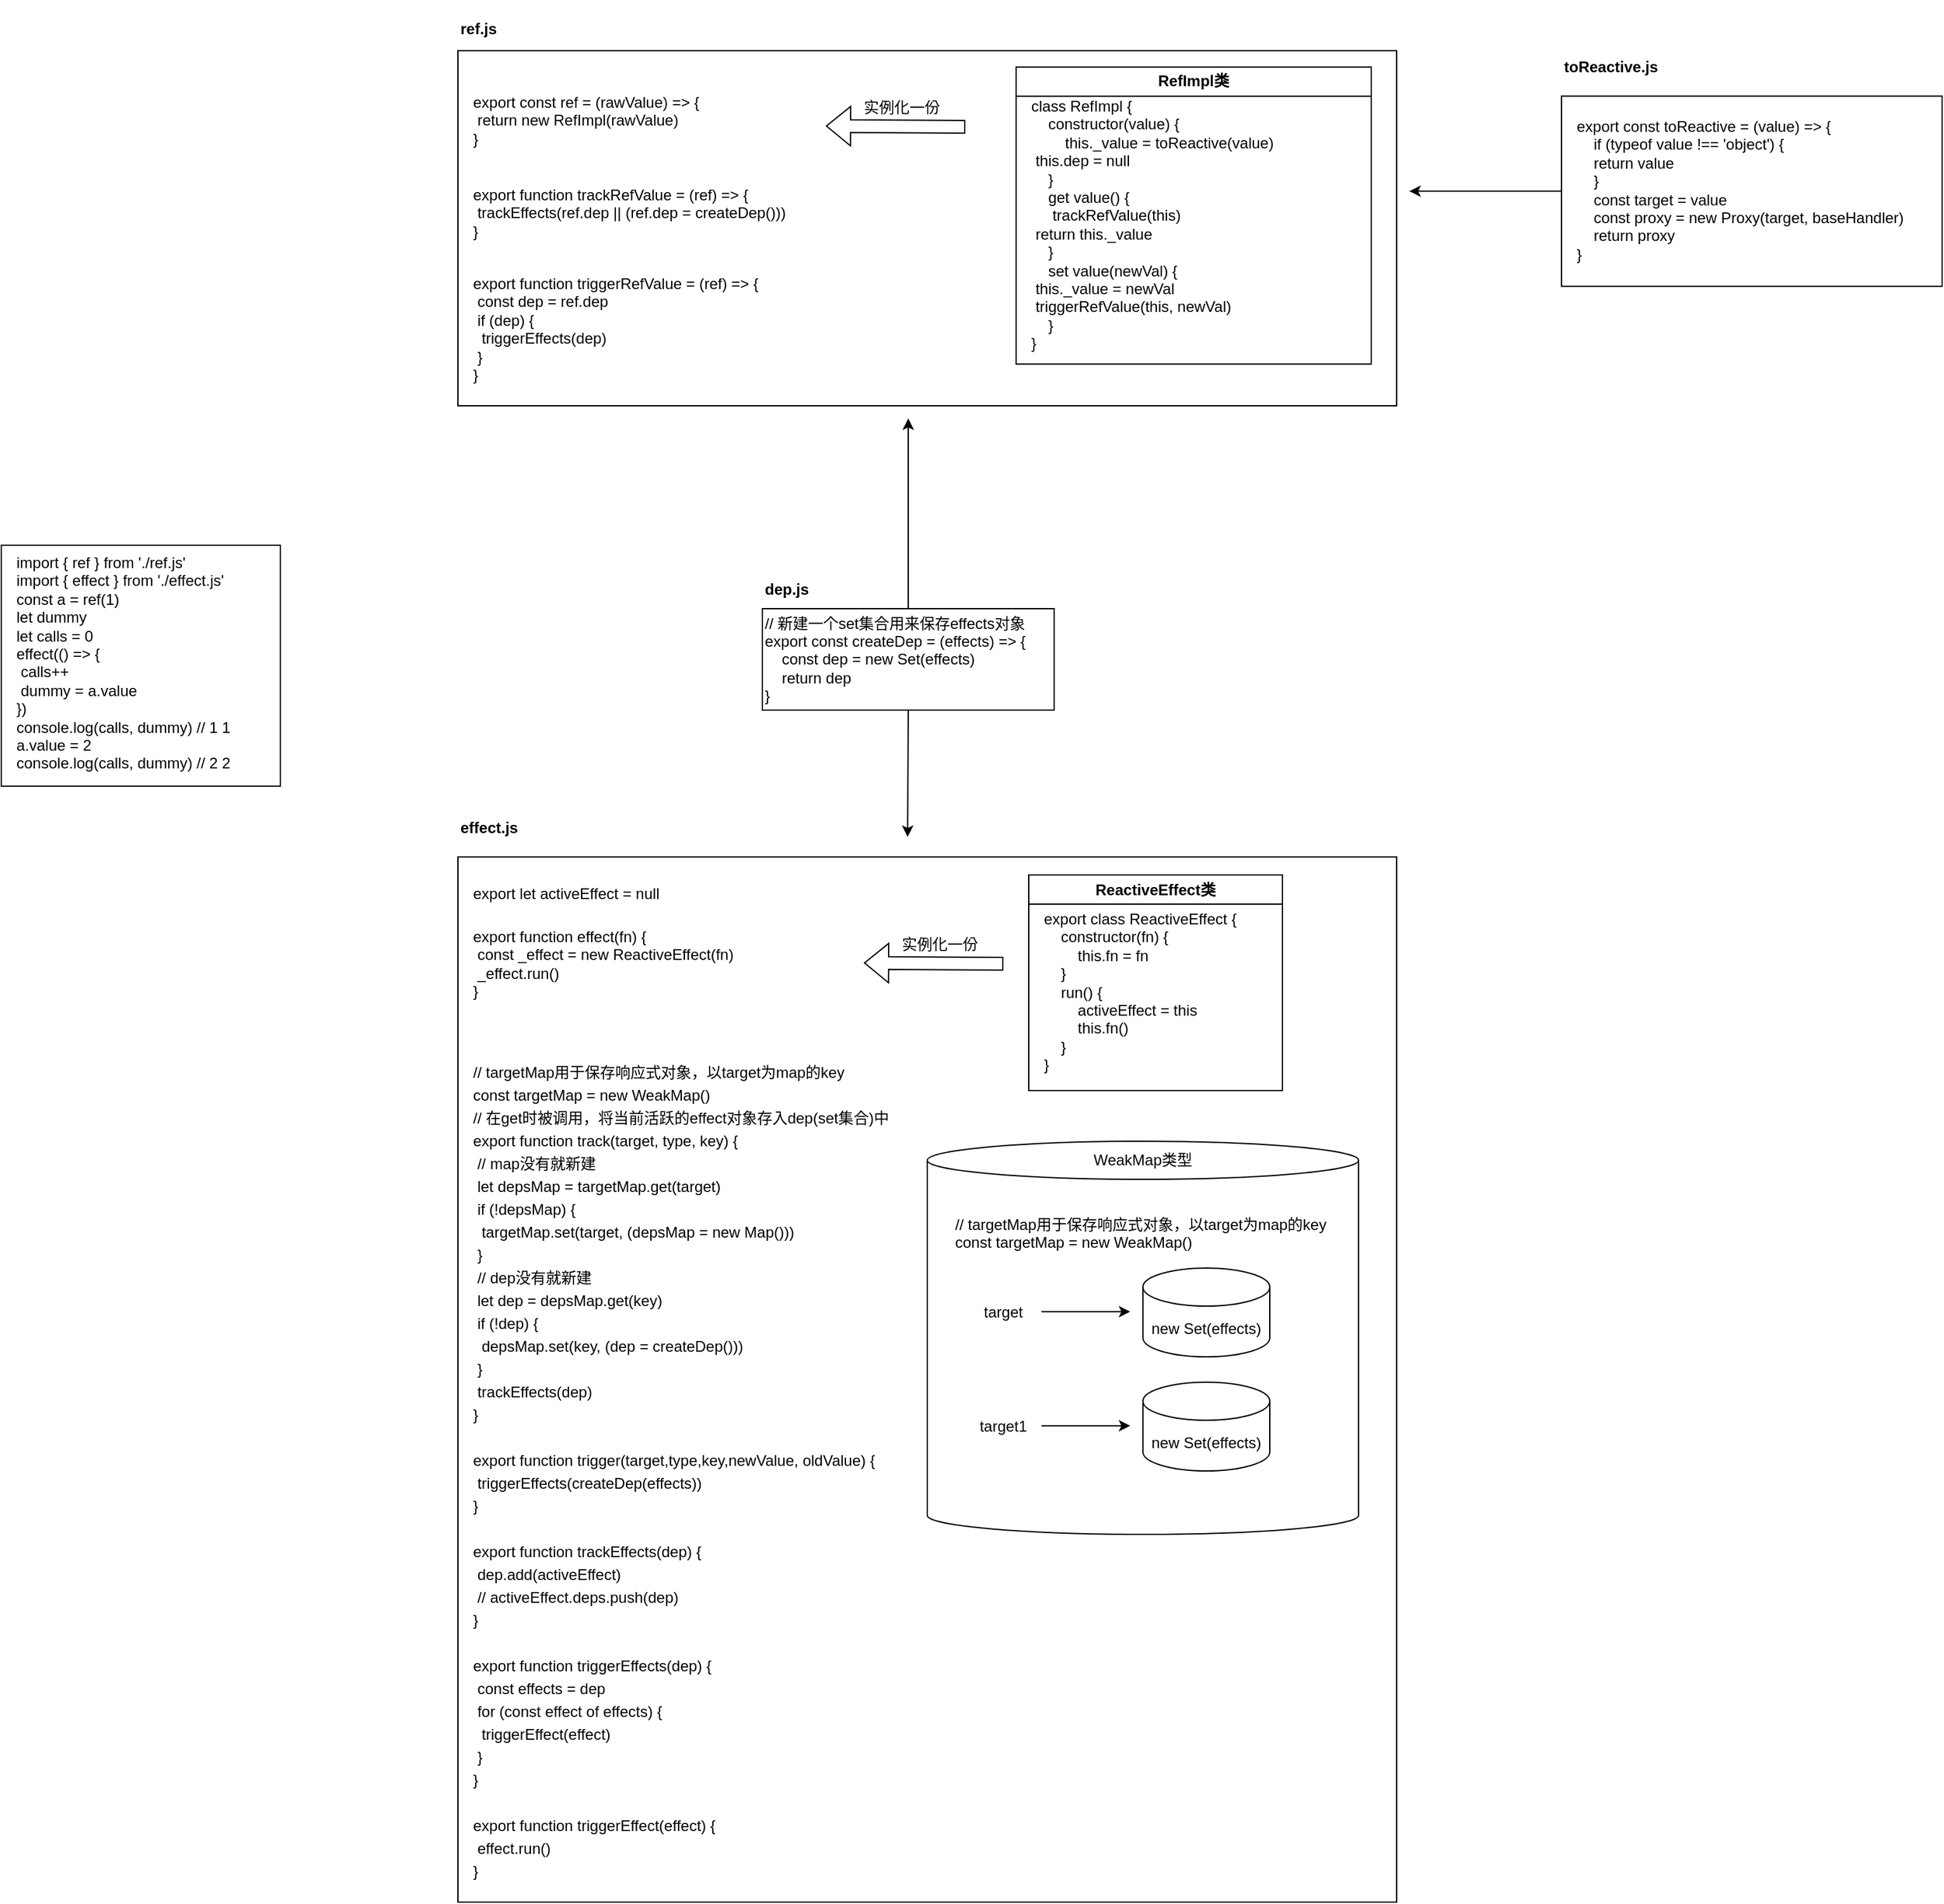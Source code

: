 <mxfile version="20.8.16" type="github">
  <diagram name="Page-1" id="0Q7t6ijoDG1jxrJWOxci">
    <mxGraphModel dx="2849" dy="1983" grid="1" gridSize="10" guides="1" tooltips="1" connect="1" arrows="1" fold="1" page="0" pageScale="1" pageWidth="850" pageHeight="1100" math="0" shadow="0">
      <root>
        <mxCell id="0" />
        <mxCell id="1" parent="0" />
        <mxCell id="T-G6s2uSpHPfjvhsTkFT-4" value="" style="rounded=0;whiteSpace=wrap;html=1;container=0;" vertex="1" parent="1">
          <mxGeometry x="-80" y="125.79" width="740" height="824.21" as="geometry" />
        </mxCell>
        <mxCell id="T-G6s2uSpHPfjvhsTkFT-5" value="effect.js" style="text;strokeColor=none;align=left;fillColor=none;html=1;verticalAlign=middle;whiteSpace=wrap;rounded=0;fontStyle=1;container=0;" vertex="1" parent="1">
          <mxGeometry x="-80" y="80" width="87" height="45.789" as="geometry" />
        </mxCell>
        <mxCell id="T-G6s2uSpHPfjvhsTkFT-15" value="" style="group" vertex="1" connectable="0" parent="1">
          <mxGeometry x="160" y="-100" width="230" height="110" as="geometry" />
        </mxCell>
        <mxCell id="T-G6s2uSpHPfjvhsTkFT-1" value="" style="rounded=0;whiteSpace=wrap;html=1;" vertex="1" parent="T-G6s2uSpHPfjvhsTkFT-15">
          <mxGeometry y="30" width="230" height="80" as="geometry" />
        </mxCell>
        <mxCell id="T-G6s2uSpHPfjvhsTkFT-13" value="" style="group" vertex="1" connectable="0" parent="T-G6s2uSpHPfjvhsTkFT-15">
          <mxGeometry width="230" height="110" as="geometry" />
        </mxCell>
        <mxCell id="T-G6s2uSpHPfjvhsTkFT-14" value="" style="group" vertex="1" connectable="0" parent="T-G6s2uSpHPfjvhsTkFT-13">
          <mxGeometry width="230" height="110" as="geometry" />
        </mxCell>
        <mxCell id="T-G6s2uSpHPfjvhsTkFT-2" value="&lt;div data-lake_diagram_content_editor_data=&quot;true&quot;&gt;&lt;div&gt;// 新建一个set集合用来保存effects对象&lt;/div&gt;export const createDep = (effects) =&amp;gt; {&lt;div&gt;&amp;nbsp; &amp;nbsp; const dep = new Set(effects)&lt;/div&gt;&lt;div&gt;&amp;nbsp; &amp;nbsp; return dep&lt;/div&gt;&lt;div&gt;}&lt;/div&gt;&lt;/div&gt;" style="text;strokeColor=none;align=left;fillColor=none;html=1;verticalAlign=middle;whiteSpace=wrap;rounded=0;" vertex="1" parent="T-G6s2uSpHPfjvhsTkFT-14">
          <mxGeometry y="30" width="230" height="80" as="geometry" />
        </mxCell>
        <mxCell id="T-G6s2uSpHPfjvhsTkFT-3" value="dep.js" style="text;strokeColor=none;align=left;fillColor=none;html=1;verticalAlign=middle;whiteSpace=wrap;rounded=0;fontStyle=1" vertex="1" parent="T-G6s2uSpHPfjvhsTkFT-14">
          <mxGeometry width="60" height="30" as="geometry" />
        </mxCell>
        <mxCell id="T-G6s2uSpHPfjvhsTkFT-16" value="&lt;div style=&quot;line-height: 18px;&quot;&gt;&lt;span style=&quot;background-color: rgb(255, 255, 255);&quot;&gt;// targetMap用于保存响应式对象，以target为map的key&lt;br&gt;&lt;/span&gt;&lt;div style=&quot;&quot;&gt;&lt;span style=&quot;background-color: rgb(255, 255, 255);&quot;&gt;const targetMap = new WeakMap()&lt;/span&gt;&lt;/div&gt;&lt;div style=&quot;&quot;&gt;&lt;span style=&quot;background-color: rgb(255, 255, 255);&quot;&gt;// 在get时被调用，将当前活跃的effect对象存入dep(set集合)中&lt;/span&gt;&lt;/div&gt;&lt;div style=&quot;&quot;&gt;&lt;span style=&quot;background-color: rgb(255, 255, 255);&quot;&gt;export function track(target, type, key) {&lt;/span&gt;&lt;/div&gt;&lt;div style=&quot;&quot;&gt;&lt;span style=&quot;background-color: rgb(255, 255, 255);&quot;&gt;&lt;span style=&quot;white-space: pre;&quot;&gt;	&lt;/span&gt;// map没有就新建&lt;br&gt;&lt;/span&gt;&lt;/div&gt;&lt;div style=&quot;&quot;&gt;    &lt;span style=&quot;background-color: rgb(255, 255, 255);&quot;&gt;&lt;span style=&quot;white-space: pre;&quot;&gt;	&lt;/span&gt;let depsMap = targetMap.get(target)&lt;/span&gt;&lt;/div&gt;&lt;div style=&quot;&quot;&gt;    &lt;span style=&quot;background-color: rgb(255, 255, 255);&quot;&gt;&lt;span style=&quot;white-space: pre;&quot;&gt;	&lt;/span&gt;if (!depsMap) {&lt;/span&gt;&lt;/div&gt;&lt;div style=&quot;&quot;&gt;        &lt;span style=&quot;background-color: rgb(255, 255, 255);&quot;&gt;&lt;span style=&quot;white-space: pre;&quot;&gt;	&lt;/span&gt;&lt;span style=&quot;white-space: pre;&quot;&gt;	&lt;/span&gt;targetMap.set(target, (depsMap = new Map()))&lt;/span&gt;&lt;/div&gt;&lt;div style=&quot;&quot;&gt;&lt;span style=&quot;background-color: rgb(255, 255, 255);&quot;&gt;    &lt;span style=&quot;white-space: pre;&quot;&gt;	&lt;/span&gt;}&lt;/span&gt;&lt;/div&gt;&lt;div style=&quot;&quot;&gt;&lt;span style=&quot;background-color: rgb(255, 255, 255);&quot;&gt;&lt;span style=&quot;white-space: pre;&quot;&gt;	&lt;/span&gt;// dep没有就新建&lt;/span&gt;&lt;/div&gt;&lt;div style=&quot;&quot;&gt;    &lt;span style=&quot;background-color: rgb(255, 255, 255);&quot;&gt;&lt;span style=&quot;white-space: pre;&quot;&gt;	&lt;/span&gt;let dep = depsMap.get(key)&lt;/span&gt;&lt;/div&gt;&lt;div style=&quot;&quot;&gt;    &lt;span style=&quot;background-color: rgb(255, 255, 255);&quot;&gt;&lt;span style=&quot;white-space: pre;&quot;&gt;	&lt;/span&gt;if (!dep) {&lt;/span&gt;&lt;/div&gt;&lt;div style=&quot;&quot;&gt;        &lt;span style=&quot;background-color: rgb(255, 255, 255);&quot;&gt;&lt;span style=&quot;white-space: pre;&quot;&gt;	&lt;/span&gt;&lt;span style=&quot;white-space: pre;&quot;&gt;	&lt;/span&gt;depsMap.set(key, (dep = createDep()))&lt;/span&gt;&lt;/div&gt;&lt;div style=&quot;&quot;&gt;&lt;span style=&quot;background-color: rgb(255, 255, 255);&quot;&gt;    &lt;span style=&quot;white-space: pre;&quot;&gt;	&lt;/span&gt;}&lt;/span&gt;&lt;/div&gt;&lt;div style=&quot;&quot;&gt;    &lt;span style=&quot;background-color: rgb(255, 255, 255);&quot;&gt;&lt;span style=&quot;white-space: pre;&quot;&gt;	&lt;/span&gt;trackEffects(dep)&lt;/span&gt;&lt;/div&gt;&lt;div style=&quot;&quot;&gt;&lt;span style=&quot;background-color: rgb(255, 255, 255);&quot;&gt;}&lt;/span&gt;&lt;/div&gt;&lt;span style=&quot;background-color: rgb(255, 255, 255);&quot;&gt;&lt;br&gt;&lt;/span&gt;&lt;div style=&quot;&quot;&gt;&lt;span style=&quot;background-color: rgb(255, 255, 255);&quot;&gt;export function trigger(target,type,key,newValue, oldValue) {&lt;/span&gt;&lt;/div&gt;&lt;div style=&quot;&quot;&gt;    &lt;span style=&quot;background-color: rgb(255, 255, 255);&quot;&gt;&lt;span style=&quot;white-space: pre;&quot;&gt;	&lt;/span&gt;triggerEffects(createDep(effects))&lt;/span&gt;&lt;/div&gt;&lt;div style=&quot;&quot;&gt;&lt;span style=&quot;background-color: rgb(255, 255, 255);&quot;&gt;}&lt;/span&gt;&lt;/div&gt;&lt;span style=&quot;background-color: rgb(255, 255, 255);&quot;&gt;&lt;br&gt;&lt;/span&gt;&lt;div style=&quot;&quot;&gt;&lt;span style=&quot;background-color: rgb(255, 255, 255);&quot;&gt;export function trackEffects(dep) {&lt;/span&gt;&lt;/div&gt;&lt;div style=&quot;&quot;&gt;    &lt;span style=&quot;background-color: rgb(255, 255, 255);&quot;&gt;&lt;span style=&quot;white-space: pre;&quot;&gt;	&lt;/span&gt;dep.add(activeEffect)&lt;/span&gt;&lt;/div&gt;&lt;div style=&quot;&quot;&gt;    &lt;span style=&quot;background-color: rgb(255, 255, 255);&quot;&gt;&lt;span style=&quot;white-space: pre;&quot;&gt;	&lt;/span&gt;// activeEffect.deps.push(dep)&lt;/span&gt;&lt;/div&gt;&lt;div style=&quot;&quot;&gt;&lt;span style=&quot;background-color: rgb(255, 255, 255);&quot;&gt;}&lt;/span&gt;&lt;/div&gt;&lt;span style=&quot;background-color: rgb(255, 255, 255);&quot;&gt;&lt;br&gt;&lt;/span&gt;&lt;div style=&quot;&quot;&gt;&lt;span style=&quot;background-color: rgb(255, 255, 255);&quot;&gt;export function triggerEffects(dep) {&lt;/span&gt;&lt;/div&gt;&lt;div style=&quot;&quot;&gt;    &lt;span style=&quot;background-color: rgb(255, 255, 255);&quot;&gt;&lt;span style=&quot;white-space: pre;&quot;&gt;	&lt;/span&gt;const effects = dep&lt;/span&gt;&lt;/div&gt;&lt;div style=&quot;&quot;&gt;    &lt;span style=&quot;background-color: rgb(255, 255, 255);&quot;&gt;&lt;span style=&quot;white-space: pre;&quot;&gt;	&lt;/span&gt;for (const effect of effects) {&lt;/span&gt;&lt;/div&gt;&lt;div style=&quot;&quot;&gt;        &lt;span style=&quot;background-color: rgb(255, 255, 255);&quot;&gt;&lt;span style=&quot;white-space: pre;&quot;&gt;	&lt;/span&gt;&lt;span style=&quot;white-space: pre;&quot;&gt;	&lt;/span&gt;triggerEffect(effect)&lt;/span&gt;&lt;/div&gt;&lt;div style=&quot;&quot;&gt;&lt;span style=&quot;background-color: rgb(255, 255, 255);&quot;&gt;    &lt;span style=&quot;white-space: pre;&quot;&gt;	&lt;/span&gt;}&lt;/span&gt;&lt;/div&gt;&lt;div style=&quot;&quot;&gt;&lt;span style=&quot;background-color: rgb(255, 255, 255);&quot;&gt;}&lt;/span&gt;&lt;/div&gt;&lt;span style=&quot;background-color: rgb(255, 255, 255);&quot;&gt;&lt;br&gt;&lt;/span&gt;&lt;div style=&quot;&quot;&gt;&lt;span style=&quot;background-color: rgb(255, 255, 255);&quot;&gt;export function triggerEffect(effect) {&lt;/span&gt;&lt;/div&gt;&lt;div style=&quot;&quot;&gt;    &lt;span style=&quot;background-color: rgb(255, 255, 255);&quot;&gt;&lt;span style=&quot;white-space: pre;&quot;&gt;	&lt;/span&gt;effect.run()&lt;/span&gt;&lt;/div&gt;&lt;div style=&quot;&quot;&gt;&lt;span style=&quot;background-color: rgb(255, 255, 255);&quot;&gt;}&lt;/span&gt;&lt;/div&gt;&lt;/div&gt;" style="text;strokeColor=none;align=left;fillColor=none;html=1;verticalAlign=middle;whiteSpace=wrap;rounded=0;" vertex="1" parent="1">
          <mxGeometry x="-70" y="310" width="330" height="600" as="geometry" />
        </mxCell>
        <mxCell id="T-G6s2uSpHPfjvhsTkFT-36" value="ReactiveEffect类" style="swimlane;whiteSpace=wrap;html=1;labelBackgroundColor=#FFFFFF;fontFamily=Helvetica;fontColor=#000000;" vertex="1" parent="1">
          <mxGeometry x="370" y="140" width="200" height="170" as="geometry" />
        </mxCell>
        <mxCell id="T-G6s2uSpHPfjvhsTkFT-6" value="&lt;div data-lake_diagram_content_editor_data=&quot;true&quot;&gt;&lt;div data-lake_diagram_content_editor_data=&quot;true&quot;&gt;&lt;span style=&quot;background-color: initial;&quot;&gt;export class ReactiveEffect {&lt;/span&gt;&lt;/div&gt;&lt;/div&gt;&lt;div data-lake_diagram_content_editor_data=&quot;true&quot;&gt;&lt;div&gt;&amp;nbsp; &amp;nbsp; constructor(fn) {&lt;/div&gt;&lt;div&gt;&amp;nbsp; &amp;nbsp; &amp;nbsp; &amp;nbsp; this.fn = fn&lt;/div&gt;&lt;div&gt;&amp;nbsp; &amp;nbsp; }&lt;/div&gt;&lt;div&gt;&amp;nbsp; &amp;nbsp; run() {&lt;/div&gt;&lt;div&gt;&amp;nbsp; &amp;nbsp; &amp;nbsp; &amp;nbsp; activeEffect = this&lt;/div&gt;&lt;div&gt;&amp;nbsp; &amp;nbsp; &amp;nbsp; &amp;nbsp; this.fn()&lt;/div&gt;&lt;div&gt;&amp;nbsp; &amp;nbsp; }&lt;/div&gt;&lt;div&gt;}&lt;/div&gt;&lt;/div&gt;" style="text;strokeColor=none;align=left;fillColor=none;html=1;verticalAlign=top;whiteSpace=wrap;rounded=0;container=0;" vertex="1" parent="T-G6s2uSpHPfjvhsTkFT-36">
          <mxGeometry x="10" y="21.05" width="180" height="148.95" as="geometry" />
        </mxCell>
        <mxCell id="T-G6s2uSpHPfjvhsTkFT-49" value="" style="group" vertex="1" connectable="0" parent="1">
          <mxGeometry x="290" y="350" width="340" height="310" as="geometry" />
        </mxCell>
        <mxCell id="T-G6s2uSpHPfjvhsTkFT-18" value="" style="shape=cylinder3;whiteSpace=wrap;html=1;boundedLbl=1;backgroundOutline=1;size=15;labelBackgroundColor=#FFFFFF;fontFamily=Helvetica;fontColor=#000000;" vertex="1" parent="T-G6s2uSpHPfjvhsTkFT-49">
          <mxGeometry width="340" height="310" as="geometry" />
        </mxCell>
        <mxCell id="T-G6s2uSpHPfjvhsTkFT-37" value="" style="group" vertex="1" connectable="0" parent="T-G6s2uSpHPfjvhsTkFT-49">
          <mxGeometry x="20" width="320" height="260" as="geometry" />
        </mxCell>
        <mxCell id="T-G6s2uSpHPfjvhsTkFT-19" value="// targetMap用于保存响应式对象，以target为map的key&lt;br style=&quot;border-color: var(--border-color);&quot;&gt;&lt;div style=&quot;border-color: var(--border-color);&quot;&gt;&lt;span style=&quot;border-color: var(--border-color);&quot;&gt;const targetMap = new WeakMap()&lt;/span&gt;&lt;/div&gt;&lt;div style=&quot;&quot;&gt;&lt;span style=&quot;border-color: var(--border-color);&quot;&gt;&lt;br&gt;&lt;/span&gt;&lt;/div&gt;" style="text;strokeColor=none;align=left;fillColor=none;html=1;verticalAlign=middle;whiteSpace=wrap;rounded=0;fontFamily=Helvetica;fontColor=#000000;" vertex="1" parent="T-G6s2uSpHPfjvhsTkFT-37">
          <mxGeometry y="20" width="320" height="120" as="geometry" />
        </mxCell>
        <mxCell id="T-G6s2uSpHPfjvhsTkFT-24" value="" style="group" vertex="1" connectable="0" parent="T-G6s2uSpHPfjvhsTkFT-37">
          <mxGeometry x="10" y="100" width="240" height="70" as="geometry" />
        </mxCell>
        <mxCell id="T-G6s2uSpHPfjvhsTkFT-20" value="target" style="text;html=1;strokeColor=none;fillColor=none;align=center;verticalAlign=middle;whiteSpace=wrap;rounded=0;fontFamily=Helvetica;fontColor=#000000;" vertex="1" parent="T-G6s2uSpHPfjvhsTkFT-24">
          <mxGeometry y="20" width="60" height="30" as="geometry" />
        </mxCell>
        <mxCell id="T-G6s2uSpHPfjvhsTkFT-21" value="new Set(effects)" style="shape=cylinder3;whiteSpace=wrap;html=1;boundedLbl=1;backgroundOutline=1;size=15;labelBackgroundColor=#FFFFFF;fontFamily=Helvetica;fontColor=#000000;" vertex="1" parent="T-G6s2uSpHPfjvhsTkFT-24">
          <mxGeometry x="140" width="100" height="70" as="geometry" />
        </mxCell>
        <mxCell id="T-G6s2uSpHPfjvhsTkFT-23" value="" style="endArrow=classic;html=1;rounded=0;fontFamily=Helvetica;fontColor=#000000;" edge="1" parent="T-G6s2uSpHPfjvhsTkFT-24">
          <mxGeometry width="50" height="50" relative="1" as="geometry">
            <mxPoint x="60" y="34.33" as="sourcePoint" />
            <mxPoint x="130" y="34.33" as="targetPoint" />
          </mxGeometry>
        </mxCell>
        <mxCell id="T-G6s2uSpHPfjvhsTkFT-29" value="" style="group" vertex="1" connectable="0" parent="T-G6s2uSpHPfjvhsTkFT-37">
          <mxGeometry x="10" y="190" width="240" height="70" as="geometry" />
        </mxCell>
        <mxCell id="T-G6s2uSpHPfjvhsTkFT-30" value="target1" style="text;html=1;strokeColor=none;fillColor=none;align=center;verticalAlign=middle;whiteSpace=wrap;rounded=0;fontFamily=Helvetica;fontColor=#000000;" vertex="1" parent="T-G6s2uSpHPfjvhsTkFT-29">
          <mxGeometry y="20" width="60" height="30" as="geometry" />
        </mxCell>
        <mxCell id="T-G6s2uSpHPfjvhsTkFT-31" value="new Set(effects)" style="shape=cylinder3;whiteSpace=wrap;html=1;boundedLbl=1;backgroundOutline=1;size=15;labelBackgroundColor=#FFFFFF;fontFamily=Helvetica;fontColor=#000000;" vertex="1" parent="T-G6s2uSpHPfjvhsTkFT-29">
          <mxGeometry x="140" width="100" height="70" as="geometry" />
        </mxCell>
        <mxCell id="T-G6s2uSpHPfjvhsTkFT-32" value="" style="endArrow=classic;html=1;rounded=0;fontFamily=Helvetica;fontColor=#000000;" edge="1" parent="T-G6s2uSpHPfjvhsTkFT-29">
          <mxGeometry width="50" height="50" relative="1" as="geometry">
            <mxPoint x="60" y="34.33" as="sourcePoint" />
            <mxPoint x="130" y="34.33" as="targetPoint" />
          </mxGeometry>
        </mxCell>
        <mxCell id="T-G6s2uSpHPfjvhsTkFT-33" value="WeakMap类型" style="text;html=1;strokeColor=none;fillColor=none;align=center;verticalAlign=middle;whiteSpace=wrap;rounded=0;fontFamily=Helvetica;fontColor=#000000;" vertex="1" parent="T-G6s2uSpHPfjvhsTkFT-37">
          <mxGeometry x="105" width="90" height="30" as="geometry" />
        </mxCell>
        <mxCell id="T-G6s2uSpHPfjvhsTkFT-50" value="export function effect(fn) {&lt;br&gt;&lt;span style=&quot;white-space: pre;&quot;&gt;	&lt;/span&gt;const _effect = new ReactiveEffect(fn)&lt;br&gt;&lt;span style=&quot;white-space: pre;&quot;&gt;	&lt;/span&gt;_effect.run()&lt;br&gt;}" style="text;html=1;strokeColor=none;fillColor=none;align=left;verticalAlign=middle;whiteSpace=wrap;rounded=0;fontFamily=Helvetica;fontColor=#000000;" vertex="1" parent="1">
          <mxGeometry x="-70" y="180" width="303" height="60" as="geometry" />
        </mxCell>
        <mxCell id="T-G6s2uSpHPfjvhsTkFT-53" value="" style="shape=flexArrow;endArrow=classic;html=1;rounded=0;fontFamily=Helvetica;fontColor=#000000;exitX=1;exitY=1;exitDx=0;exitDy=0;" edge="1" parent="1" source="T-G6s2uSpHPfjvhsTkFT-56">
          <mxGeometry width="50" height="50" relative="1" as="geometry">
            <mxPoint x="320" y="209.37" as="sourcePoint" />
            <mxPoint x="240" y="209.37" as="targetPoint" />
          </mxGeometry>
        </mxCell>
        <mxCell id="T-G6s2uSpHPfjvhsTkFT-56" value="实例化一份" style="text;html=1;strokeColor=none;fillColor=none;align=center;verticalAlign=middle;whiteSpace=wrap;rounded=0;fontFamily=Helvetica;fontColor=#000000;" vertex="1" parent="1">
          <mxGeometry x="250" y="180" width="100" height="30" as="geometry" />
        </mxCell>
        <mxCell id="T-G6s2uSpHPfjvhsTkFT-58" value="export let activeEffect = null" style="text;html=1;strokeColor=none;fillColor=none;align=left;verticalAlign=middle;whiteSpace=wrap;rounded=0;fontFamily=Helvetica;fontColor=#000000;" vertex="1" parent="1">
          <mxGeometry x="-70" y="140" width="190" height="30" as="geometry" />
        </mxCell>
        <mxCell id="T-G6s2uSpHPfjvhsTkFT-59" value="" style="group" vertex="1" connectable="0" parent="1">
          <mxGeometry x="-440" y="-120" width="220" height="200" as="geometry" />
        </mxCell>
        <mxCell id="T-G6s2uSpHPfjvhsTkFT-34" value="" style="rounded=0;whiteSpace=wrap;html=1;labelBackgroundColor=#FFFFFF;fontFamily=Helvetica;fontColor=#000000;" vertex="1" parent="T-G6s2uSpHPfjvhsTkFT-59">
          <mxGeometry width="220" height="190" as="geometry" />
        </mxCell>
        <mxCell id="T-G6s2uSpHPfjvhsTkFT-35" value="import { ref } from &#39;./ref.js&#39;&amp;nbsp;&lt;br&gt;import { effect } from &#39;./effect.js&#39;&lt;br&gt;const a = ref(1)&lt;br&gt;let dummy&lt;br&gt;let calls = 0&lt;br&gt;effect(() =&amp;gt; {&lt;br&gt;&lt;span style=&quot;white-space: pre;&quot;&gt;	&lt;/span&gt;calls++&lt;br&gt;&lt;span style=&quot;white-space: pre;&quot;&gt;	&lt;/span&gt;dummy = a.value&lt;br&gt;})&lt;br&gt;console.log(calls, dummy) // 1 1&lt;br&gt;a.value = 2&lt;br&gt;console.log(calls, dummy) // 2 2" style="text;html=1;strokeColor=none;fillColor=none;align=left;verticalAlign=top;whiteSpace=wrap;rounded=0;fontFamily=Helvetica;fontColor=#000000;horizontal=1;" vertex="1" parent="T-G6s2uSpHPfjvhsTkFT-59">
          <mxGeometry x="10" width="200" height="200" as="geometry" />
        </mxCell>
        <mxCell id="T-G6s2uSpHPfjvhsTkFT-60" value="" style="rounded=0;whiteSpace=wrap;html=1;labelBackgroundColor=#FFFFFF;fontFamily=Helvetica;fontColor=#000000;" vertex="1" parent="1">
          <mxGeometry x="-80" y="-510" width="740" height="280" as="geometry" />
        </mxCell>
        <mxCell id="T-G6s2uSpHPfjvhsTkFT-61" value="ref.js" style="text;strokeColor=none;align=left;fillColor=none;html=1;verticalAlign=middle;whiteSpace=wrap;rounded=0;fontStyle=1;container=0;" vertex="1" parent="1">
          <mxGeometry x="-80" y="-550" width="87" height="45.789" as="geometry" />
        </mxCell>
        <mxCell id="T-G6s2uSpHPfjvhsTkFT-62" value="RefImpl类" style="swimlane;whiteSpace=wrap;html=1;labelBackgroundColor=#FFFFFF;fontFamily=Helvetica;fontColor=#000000;" vertex="1" parent="1">
          <mxGeometry x="360" y="-497.11" width="280" height="234.21" as="geometry" />
        </mxCell>
        <mxCell id="T-G6s2uSpHPfjvhsTkFT-63" value="&lt;div data-lake_diagram_content_editor_data=&quot;true&quot;&gt;&lt;div data-lake_diagram_content_editor_data=&quot;true&quot;&gt;&lt;span style=&quot;background-color: initial;&quot;&gt;class RefImpl {&lt;/span&gt;&lt;/div&gt;&lt;/div&gt;&lt;div data-lake_diagram_content_editor_data=&quot;true&quot;&gt;&lt;div&gt;&amp;nbsp; &amp;nbsp; constructor(value) {&lt;/div&gt;&lt;div&gt;&amp;nbsp; &amp;nbsp; &amp;nbsp; &amp;nbsp; this._value = toReactive(value)&lt;/div&gt;&lt;div&gt;&lt;span style=&quot;white-space: pre;&quot;&gt;	&lt;/span&gt;this.dep = null&lt;br&gt;&lt;/div&gt;&lt;div&gt;&amp;nbsp; &amp;nbsp; }&lt;/div&gt;&lt;div&gt;&amp;nbsp; &amp;nbsp; get value() {&lt;/div&gt;&lt;div&gt;&amp;nbsp; &amp;nbsp;&amp;nbsp;&lt;span style=&quot;white-space: pre;&quot;&gt;	&lt;/span&gt;trackRefValue(this)&lt;/div&gt;&lt;div&gt;&lt;span style=&quot;white-space: pre;&quot;&gt;	&lt;/span&gt;return this._value&lt;br&gt;&lt;/div&gt;&lt;div&gt;&amp;nbsp; &amp;nbsp; }&lt;/div&gt;&lt;div&gt;&amp;nbsp; &amp;nbsp; set value(newVal) {&lt;/div&gt;&lt;div&gt;&lt;span style=&quot;white-space: pre;&quot;&gt;	&lt;/span&gt;this._value = newVal&lt;br&gt;&lt;/div&gt;&lt;div&gt;&lt;span style=&quot;white-space: pre;&quot;&gt;	&lt;/span&gt;triggerRefValue(this, newVal)&lt;br&gt;&lt;/div&gt;&lt;div&gt;&amp;nbsp; &amp;nbsp; }&lt;/div&gt;&lt;div&gt;}&lt;/div&gt;&lt;/div&gt;" style="text;strokeColor=none;align=left;fillColor=none;html=1;verticalAlign=top;whiteSpace=wrap;rounded=0;container=0;" vertex="1" parent="T-G6s2uSpHPfjvhsTkFT-62">
          <mxGeometry x="10" y="17.11" width="250" height="208.95" as="geometry" />
        </mxCell>
        <mxCell id="T-G6s2uSpHPfjvhsTkFT-67" value="export const ref = (rawValue) =&amp;gt; {&lt;br&gt;&lt;span style=&quot;white-space: pre;&quot;&gt;	&lt;/span&gt;return new RefImpl(rawValue)&lt;br&gt;}" style="text;html=1;strokeColor=none;fillColor=none;align=left;verticalAlign=middle;whiteSpace=wrap;rounded=0;fontFamily=Helvetica;fontColor=#000000;" vertex="1" parent="1">
          <mxGeometry x="-70" y="-490" width="320" height="70" as="geometry" />
        </mxCell>
        <mxCell id="T-G6s2uSpHPfjvhsTkFT-69" value="export function trackRefValue = (ref) =&amp;gt; {&lt;br&gt;&lt;span style=&quot;white-space: pre;&quot;&gt;	&lt;/span&gt;trackEffects(ref.dep || (ref.dep = createDep()))&lt;br&gt;}" style="text;html=1;strokeColor=none;fillColor=none;align=left;verticalAlign=top;whiteSpace=wrap;rounded=0;fontFamily=Helvetica;fontColor=#000000;" vertex="1" parent="1">
          <mxGeometry x="-70" y="-410" width="310" height="60" as="geometry" />
        </mxCell>
        <mxCell id="T-G6s2uSpHPfjvhsTkFT-70" value="export function triggerRefValue = (ref) =&amp;gt; {&lt;br&gt;&lt;span style=&quot;white-space: pre;&quot;&gt;	&lt;/span&gt;const dep = ref.dep&lt;br&gt;&lt;span style=&quot;white-space: pre;&quot;&gt;	&lt;/span&gt;if (dep) {&lt;br&gt;&lt;span style=&quot;white-space: pre;&quot;&gt;	&lt;/span&gt;&lt;span style=&quot;white-space: pre;&quot;&gt;	&lt;/span&gt;triggerEffects(dep)&lt;br&gt;&lt;span style=&quot;white-space: pre;&quot;&gt;	&lt;/span&gt;}&lt;br&gt;}" style="text;html=1;strokeColor=none;fillColor=none;align=left;verticalAlign=top;whiteSpace=wrap;rounded=0;fontFamily=Helvetica;fontColor=#000000;" vertex="1" parent="1">
          <mxGeometry x="-70" y="-340" width="410" height="60" as="geometry" />
        </mxCell>
        <mxCell id="T-G6s2uSpHPfjvhsTkFT-71" value="" style="group" vertex="1" connectable="0" parent="1">
          <mxGeometry x="210" y="-480" width="110" height="30" as="geometry" />
        </mxCell>
        <mxCell id="T-G6s2uSpHPfjvhsTkFT-65" value="" style="shape=flexArrow;endArrow=classic;html=1;rounded=0;fontFamily=Helvetica;fontColor=#000000;exitX=1;exitY=1;exitDx=0;exitDy=0;" edge="1" parent="T-G6s2uSpHPfjvhsTkFT-71" source="T-G6s2uSpHPfjvhsTkFT-66">
          <mxGeometry width="50" height="50" relative="1" as="geometry">
            <mxPoint x="80" y="29.37" as="sourcePoint" />
            <mxPoint y="29.37" as="targetPoint" />
          </mxGeometry>
        </mxCell>
        <mxCell id="T-G6s2uSpHPfjvhsTkFT-66" value="实例化一份" style="text;html=1;strokeColor=none;fillColor=none;align=center;verticalAlign=middle;whiteSpace=wrap;rounded=0;fontFamily=Helvetica;fontColor=#000000;" vertex="1" parent="T-G6s2uSpHPfjvhsTkFT-71">
          <mxGeometry x="10" width="100" height="30" as="geometry" />
        </mxCell>
        <mxCell id="T-G6s2uSpHPfjvhsTkFT-73" style="edgeStyle=orthogonalEdgeStyle;rounded=0;orthogonalLoop=1;jettySize=auto;html=1;fontFamily=Helvetica;fontColor=#000000;" edge="1" parent="1" source="T-G6s2uSpHPfjvhsTkFT-2">
          <mxGeometry relative="1" as="geometry">
            <mxPoint x="275" y="-220" as="targetPoint" />
          </mxGeometry>
        </mxCell>
        <mxCell id="T-G6s2uSpHPfjvhsTkFT-74" style="edgeStyle=orthogonalEdgeStyle;rounded=0;orthogonalLoop=1;jettySize=auto;html=1;exitX=0.5;exitY=1;exitDx=0;exitDy=0;fontFamily=Helvetica;fontColor=#000000;" edge="1" parent="1" source="T-G6s2uSpHPfjvhsTkFT-2">
          <mxGeometry relative="1" as="geometry">
            <mxPoint x="274.5" y="110" as="targetPoint" />
          </mxGeometry>
        </mxCell>
        <mxCell id="T-G6s2uSpHPfjvhsTkFT-78" value="" style="group" vertex="1" connectable="0" parent="1">
          <mxGeometry x="790" y="-520" width="300" height="195.79" as="geometry" />
        </mxCell>
        <mxCell id="T-G6s2uSpHPfjvhsTkFT-75" value="" style="rounded=0;whiteSpace=wrap;html=1;labelBackgroundColor=#FFFFFF;fontFamily=Helvetica;fontColor=#000000;" vertex="1" parent="T-G6s2uSpHPfjvhsTkFT-78">
          <mxGeometry y="45.79" width="300" height="150" as="geometry" />
        </mxCell>
        <mxCell id="T-G6s2uSpHPfjvhsTkFT-76" value="toReactive.js" style="text;strokeColor=none;align=left;fillColor=none;html=1;verticalAlign=middle;whiteSpace=wrap;rounded=0;fontStyle=1;container=0;" vertex="1" parent="T-G6s2uSpHPfjvhsTkFT-78">
          <mxGeometry width="87" height="45.789" as="geometry" />
        </mxCell>
        <mxCell id="T-G6s2uSpHPfjvhsTkFT-77" value="export const toReactive = (value) =&amp;gt; {&lt;br&gt;&amp;nbsp; &amp;nbsp; if (typeof value !== &#39;object&#39;) {&lt;br&gt;&amp;nbsp; &amp;nbsp;&lt;span style=&quot;white-space: pre;&quot;&gt;	&lt;/span&gt;return value&lt;br&gt;&amp;nbsp; &amp;nbsp; }&lt;br&gt;&amp;nbsp; &amp;nbsp; const target = value&lt;br&gt;&amp;nbsp; &amp;nbsp; const proxy = new Proxy(target, baseHandler)&lt;br&gt;&amp;nbsp; &amp;nbsp; return proxy&lt;br&gt;}" style="text;html=1;strokeColor=none;fillColor=none;align=left;verticalAlign=top;whiteSpace=wrap;rounded=0;fontFamily=Helvetica;fontColor=#000000;" vertex="1" parent="T-G6s2uSpHPfjvhsTkFT-78">
          <mxGeometry x="10" y="55.79" width="270" height="130" as="geometry" />
        </mxCell>
        <mxCell id="T-G6s2uSpHPfjvhsTkFT-80" style="edgeStyle=orthogonalEdgeStyle;rounded=0;orthogonalLoop=1;jettySize=auto;html=1;fontFamily=Helvetica;fontColor=#000000;" edge="1" parent="1" source="T-G6s2uSpHPfjvhsTkFT-75">
          <mxGeometry relative="1" as="geometry">
            <mxPoint x="670" y="-399.21" as="targetPoint" />
          </mxGeometry>
        </mxCell>
      </root>
    </mxGraphModel>
  </diagram>
</mxfile>

